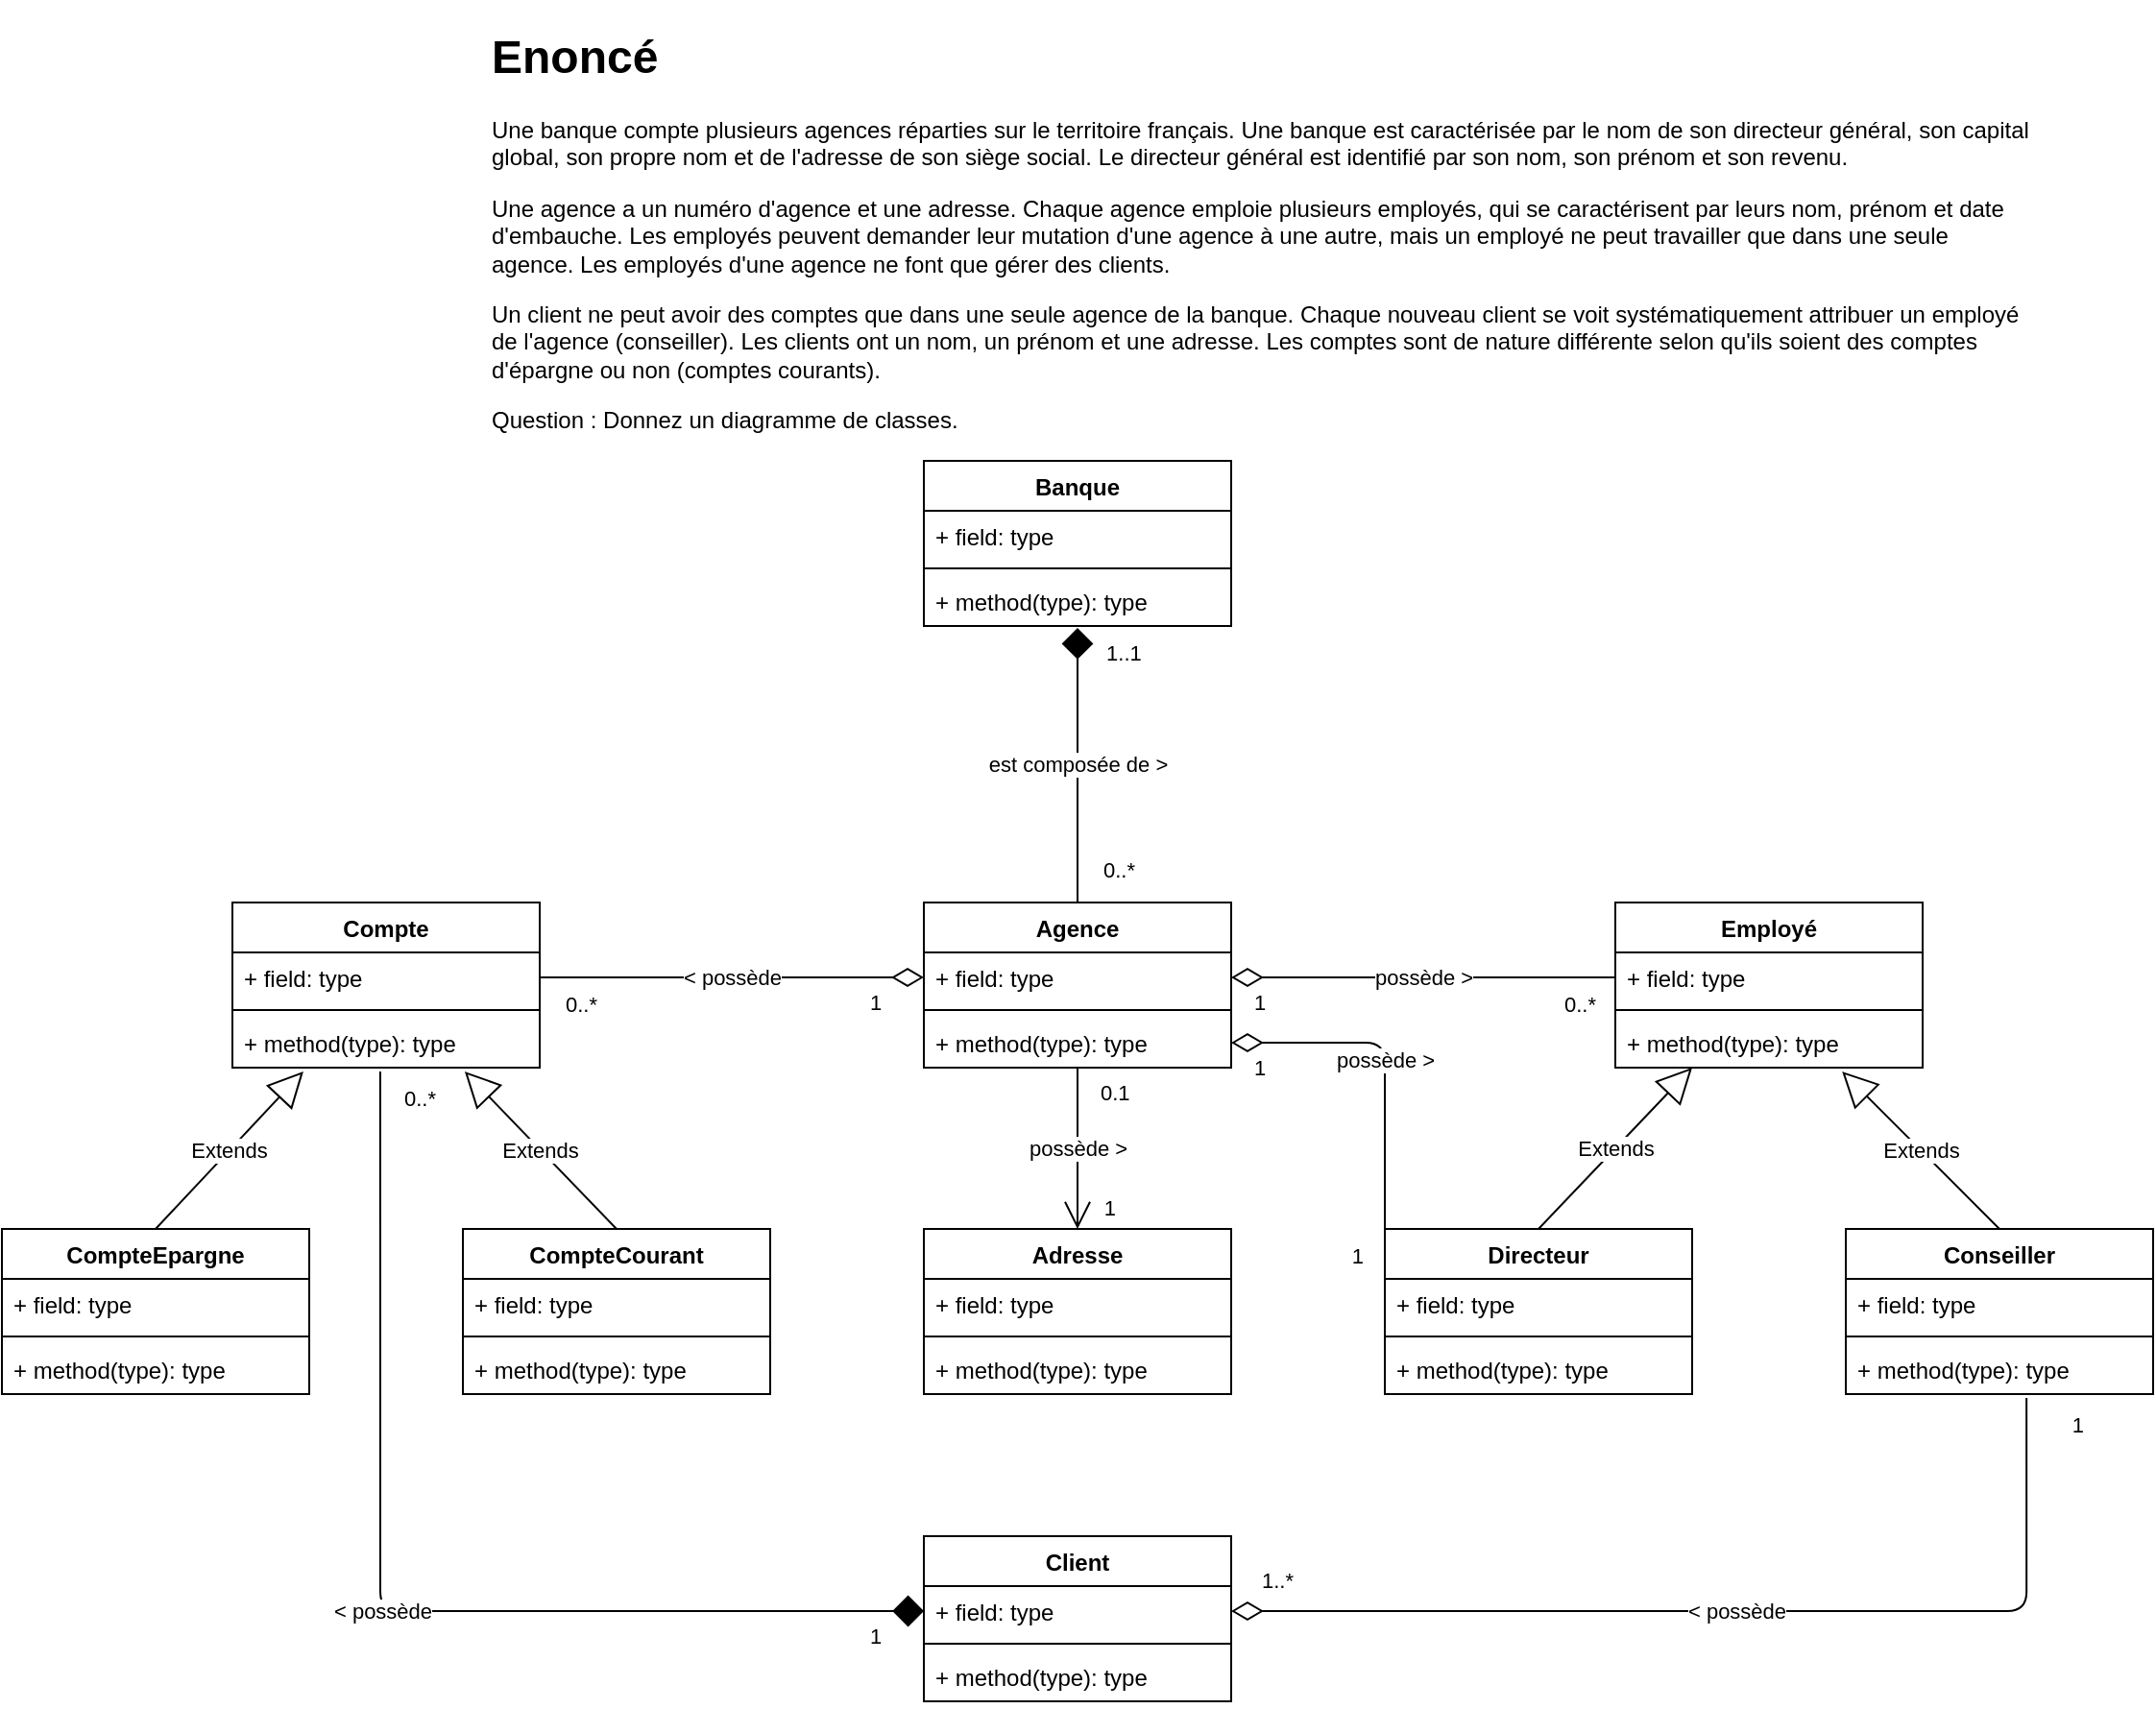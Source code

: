 <mxfile version="13.11.0" type="github">
  <diagram id="krC19Hut35NvwOSP1ype" name="Page-1">
    <mxGraphModel dx="1865" dy="575" grid="1" gridSize="10" guides="1" tooltips="1" connect="1" arrows="1" fold="1" page="1" pageScale="1" pageWidth="827" pageHeight="1169" math="0" shadow="0">
      <root>
        <mxCell id="0" />
        <mxCell id="1" parent="0" />
        <mxCell id="EGsElNwf6ltDPUh6iHsV-1" value="&lt;h1&gt;Enoncé&lt;/h1&gt;&lt;p&gt;Une banque compte plusieurs agences réparties sur le territoire français. Une banque est caractérisée par le nom de son directeur général, son capital global, son propre nom et de l&#39;adresse de son siège social. Le directeur général est identifié par son nom, son prénom et son revenu.&lt;/p&gt;&lt;p&gt;Une agence a un numéro d&#39;agence et une adresse. Chaque agence emploie plusieurs employés, qui se caractérisent par leurs nom, prénom et date d&#39;embauche. Les employés peuvent demander leur mutation d&#39;une agence à une autre, mais un employé ne peut travailler que dans une seule agence. Les employés d&#39;une agence ne font que gérer des clients.&lt;br&gt;&lt;/p&gt;&lt;p&gt;Un client ne peut avoir des comptes que dans une seule agence de la banque. Chaque nouveau client se voit systématiquement attribuer un employé de l&#39;agence (conseiller). Les clients ont un nom, un prénom et une adresse. Les comptes sont de nature différente selon qu&#39;ils soient des comptes d&#39;épargne ou non (comptes courants).&lt;/p&gt;&lt;p&gt;Question : Donnez un diagramme de classes.&lt;/p&gt;" style="text;html=1;strokeColor=none;fillColor=none;spacing=5;spacingTop=-20;whiteSpace=wrap;overflow=hidden;rounded=0;" vertex="1" parent="1">
          <mxGeometry x="10" y="10" width="810" height="220" as="geometry" />
        </mxCell>
        <mxCell id="EGsElNwf6ltDPUh6iHsV-2" value="Banque" style="swimlane;fontStyle=1;align=center;verticalAlign=top;childLayout=stackLayout;horizontal=1;startSize=26;horizontalStack=0;resizeParent=1;resizeParentMax=0;resizeLast=0;collapsible=1;marginBottom=0;" vertex="1" parent="1">
          <mxGeometry x="240" y="240" width="160" height="86" as="geometry" />
        </mxCell>
        <mxCell id="EGsElNwf6ltDPUh6iHsV-3" value="+ field: type" style="text;strokeColor=none;fillColor=none;align=left;verticalAlign=top;spacingLeft=4;spacingRight=4;overflow=hidden;rotatable=0;points=[[0,0.5],[1,0.5]];portConstraint=eastwest;" vertex="1" parent="EGsElNwf6ltDPUh6iHsV-2">
          <mxGeometry y="26" width="160" height="26" as="geometry" />
        </mxCell>
        <mxCell id="EGsElNwf6ltDPUh6iHsV-4" value="" style="line;strokeWidth=1;fillColor=none;align=left;verticalAlign=middle;spacingTop=-1;spacingLeft=3;spacingRight=3;rotatable=0;labelPosition=right;points=[];portConstraint=eastwest;" vertex="1" parent="EGsElNwf6ltDPUh6iHsV-2">
          <mxGeometry y="52" width="160" height="8" as="geometry" />
        </mxCell>
        <mxCell id="EGsElNwf6ltDPUh6iHsV-5" value="+ method(type): type" style="text;strokeColor=none;fillColor=none;align=left;verticalAlign=top;spacingLeft=4;spacingRight=4;overflow=hidden;rotatable=0;points=[[0,0.5],[1,0.5]];portConstraint=eastwest;" vertex="1" parent="EGsElNwf6ltDPUh6iHsV-2">
          <mxGeometry y="60" width="160" height="26" as="geometry" />
        </mxCell>
        <mxCell id="EGsElNwf6ltDPUh6iHsV-6" value="Agence" style="swimlane;fontStyle=1;align=center;verticalAlign=top;childLayout=stackLayout;horizontal=1;startSize=26;horizontalStack=0;resizeParent=1;resizeParentMax=0;resizeLast=0;collapsible=1;marginBottom=0;" vertex="1" parent="1">
          <mxGeometry x="240" y="470" width="160" height="86" as="geometry" />
        </mxCell>
        <mxCell id="EGsElNwf6ltDPUh6iHsV-7" value="+ field: type" style="text;strokeColor=none;fillColor=none;align=left;verticalAlign=top;spacingLeft=4;spacingRight=4;overflow=hidden;rotatable=0;points=[[0,0.5],[1,0.5]];portConstraint=eastwest;" vertex="1" parent="EGsElNwf6ltDPUh6iHsV-6">
          <mxGeometry y="26" width="160" height="26" as="geometry" />
        </mxCell>
        <mxCell id="EGsElNwf6ltDPUh6iHsV-8" value="" style="line;strokeWidth=1;fillColor=none;align=left;verticalAlign=middle;spacingTop=-1;spacingLeft=3;spacingRight=3;rotatable=0;labelPosition=right;points=[];portConstraint=eastwest;" vertex="1" parent="EGsElNwf6ltDPUh6iHsV-6">
          <mxGeometry y="52" width="160" height="8" as="geometry" />
        </mxCell>
        <mxCell id="EGsElNwf6ltDPUh6iHsV-9" value="+ method(type): type" style="text;strokeColor=none;fillColor=none;align=left;verticalAlign=top;spacingLeft=4;spacingRight=4;overflow=hidden;rotatable=0;points=[[0,0.5],[1,0.5]];portConstraint=eastwest;" vertex="1" parent="EGsElNwf6ltDPUh6iHsV-6">
          <mxGeometry y="60" width="160" height="26" as="geometry" />
        </mxCell>
        <mxCell id="EGsElNwf6ltDPUh6iHsV-10" value="Directeur" style="swimlane;fontStyle=1;align=center;verticalAlign=top;childLayout=stackLayout;horizontal=1;startSize=26;horizontalStack=0;resizeParent=1;resizeParentMax=0;resizeLast=0;collapsible=1;marginBottom=0;" vertex="1" parent="1">
          <mxGeometry x="480" y="640" width="160" height="86" as="geometry" />
        </mxCell>
        <mxCell id="EGsElNwf6ltDPUh6iHsV-11" value="+ field: type" style="text;strokeColor=none;fillColor=none;align=left;verticalAlign=top;spacingLeft=4;spacingRight=4;overflow=hidden;rotatable=0;points=[[0,0.5],[1,0.5]];portConstraint=eastwest;" vertex="1" parent="EGsElNwf6ltDPUh6iHsV-10">
          <mxGeometry y="26" width="160" height="26" as="geometry" />
        </mxCell>
        <mxCell id="EGsElNwf6ltDPUh6iHsV-12" value="" style="line;strokeWidth=1;fillColor=none;align=left;verticalAlign=middle;spacingTop=-1;spacingLeft=3;spacingRight=3;rotatable=0;labelPosition=right;points=[];portConstraint=eastwest;" vertex="1" parent="EGsElNwf6ltDPUh6iHsV-10">
          <mxGeometry y="52" width="160" height="8" as="geometry" />
        </mxCell>
        <mxCell id="EGsElNwf6ltDPUh6iHsV-13" value="+ method(type): type" style="text;strokeColor=none;fillColor=none;align=left;verticalAlign=top;spacingLeft=4;spacingRight=4;overflow=hidden;rotatable=0;points=[[0,0.5],[1,0.5]];portConstraint=eastwest;" vertex="1" parent="EGsElNwf6ltDPUh6iHsV-10">
          <mxGeometry y="60" width="160" height="26" as="geometry" />
        </mxCell>
        <mxCell id="EGsElNwf6ltDPUh6iHsV-14" value="Adresse" style="swimlane;fontStyle=1;align=center;verticalAlign=top;childLayout=stackLayout;horizontal=1;startSize=26;horizontalStack=0;resizeParent=1;resizeParentMax=0;resizeLast=0;collapsible=1;marginBottom=0;" vertex="1" parent="1">
          <mxGeometry x="240" y="640" width="160" height="86" as="geometry" />
        </mxCell>
        <mxCell id="EGsElNwf6ltDPUh6iHsV-15" value="+ field: type" style="text;strokeColor=none;fillColor=none;align=left;verticalAlign=top;spacingLeft=4;spacingRight=4;overflow=hidden;rotatable=0;points=[[0,0.5],[1,0.5]];portConstraint=eastwest;" vertex="1" parent="EGsElNwf6ltDPUh6iHsV-14">
          <mxGeometry y="26" width="160" height="26" as="geometry" />
        </mxCell>
        <mxCell id="EGsElNwf6ltDPUh6iHsV-16" value="" style="line;strokeWidth=1;fillColor=none;align=left;verticalAlign=middle;spacingTop=-1;spacingLeft=3;spacingRight=3;rotatable=0;labelPosition=right;points=[];portConstraint=eastwest;" vertex="1" parent="EGsElNwf6ltDPUh6iHsV-14">
          <mxGeometry y="52" width="160" height="8" as="geometry" />
        </mxCell>
        <mxCell id="EGsElNwf6ltDPUh6iHsV-17" value="+ method(type): type" style="text;strokeColor=none;fillColor=none;align=left;verticalAlign=top;spacingLeft=4;spacingRight=4;overflow=hidden;rotatable=0;points=[[0,0.5],[1,0.5]];portConstraint=eastwest;" vertex="1" parent="EGsElNwf6ltDPUh6iHsV-14">
          <mxGeometry y="60" width="160" height="26" as="geometry" />
        </mxCell>
        <mxCell id="EGsElNwf6ltDPUh6iHsV-18" value="Compte" style="swimlane;fontStyle=1;align=center;verticalAlign=top;childLayout=stackLayout;horizontal=1;startSize=26;horizontalStack=0;resizeParent=1;resizeParentMax=0;resizeLast=0;collapsible=1;marginBottom=0;" vertex="1" parent="1">
          <mxGeometry x="-120" y="470" width="160" height="86" as="geometry" />
        </mxCell>
        <mxCell id="EGsElNwf6ltDPUh6iHsV-19" value="+ field: type" style="text;strokeColor=none;fillColor=none;align=left;verticalAlign=top;spacingLeft=4;spacingRight=4;overflow=hidden;rotatable=0;points=[[0,0.5],[1,0.5]];portConstraint=eastwest;" vertex="1" parent="EGsElNwf6ltDPUh6iHsV-18">
          <mxGeometry y="26" width="160" height="26" as="geometry" />
        </mxCell>
        <mxCell id="EGsElNwf6ltDPUh6iHsV-20" value="" style="line;strokeWidth=1;fillColor=none;align=left;verticalAlign=middle;spacingTop=-1;spacingLeft=3;spacingRight=3;rotatable=0;labelPosition=right;points=[];portConstraint=eastwest;" vertex="1" parent="EGsElNwf6ltDPUh6iHsV-18">
          <mxGeometry y="52" width="160" height="8" as="geometry" />
        </mxCell>
        <mxCell id="EGsElNwf6ltDPUh6iHsV-21" value="+ method(type): type" style="text;strokeColor=none;fillColor=none;align=left;verticalAlign=top;spacingLeft=4;spacingRight=4;overflow=hidden;rotatable=0;points=[[0,0.5],[1,0.5]];portConstraint=eastwest;" vertex="1" parent="EGsElNwf6ltDPUh6iHsV-18">
          <mxGeometry y="60" width="160" height="26" as="geometry" />
        </mxCell>
        <mxCell id="EGsElNwf6ltDPUh6iHsV-22" value="CompteEpargne" style="swimlane;fontStyle=1;align=center;verticalAlign=top;childLayout=stackLayout;horizontal=1;startSize=26;horizontalStack=0;resizeParent=1;resizeParentMax=0;resizeLast=0;collapsible=1;marginBottom=0;" vertex="1" parent="1">
          <mxGeometry x="-240" y="640" width="160" height="86" as="geometry" />
        </mxCell>
        <mxCell id="EGsElNwf6ltDPUh6iHsV-23" value="+ field: type" style="text;strokeColor=none;fillColor=none;align=left;verticalAlign=top;spacingLeft=4;spacingRight=4;overflow=hidden;rotatable=0;points=[[0,0.5],[1,0.5]];portConstraint=eastwest;" vertex="1" parent="EGsElNwf6ltDPUh6iHsV-22">
          <mxGeometry y="26" width="160" height="26" as="geometry" />
        </mxCell>
        <mxCell id="EGsElNwf6ltDPUh6iHsV-24" value="" style="line;strokeWidth=1;fillColor=none;align=left;verticalAlign=middle;spacingTop=-1;spacingLeft=3;spacingRight=3;rotatable=0;labelPosition=right;points=[];portConstraint=eastwest;" vertex="1" parent="EGsElNwf6ltDPUh6iHsV-22">
          <mxGeometry y="52" width="160" height="8" as="geometry" />
        </mxCell>
        <mxCell id="EGsElNwf6ltDPUh6iHsV-25" value="+ method(type): type" style="text;strokeColor=none;fillColor=none;align=left;verticalAlign=top;spacingLeft=4;spacingRight=4;overflow=hidden;rotatable=0;points=[[0,0.5],[1,0.5]];portConstraint=eastwest;" vertex="1" parent="EGsElNwf6ltDPUh6iHsV-22">
          <mxGeometry y="60" width="160" height="26" as="geometry" />
        </mxCell>
        <mxCell id="EGsElNwf6ltDPUh6iHsV-26" value="CompteCourant" style="swimlane;fontStyle=1;align=center;verticalAlign=top;childLayout=stackLayout;horizontal=1;startSize=26;horizontalStack=0;resizeParent=1;resizeParentMax=0;resizeLast=0;collapsible=1;marginBottom=0;" vertex="1" parent="1">
          <mxGeometry y="640" width="160" height="86" as="geometry" />
        </mxCell>
        <mxCell id="EGsElNwf6ltDPUh6iHsV-27" value="+ field: type" style="text;strokeColor=none;fillColor=none;align=left;verticalAlign=top;spacingLeft=4;spacingRight=4;overflow=hidden;rotatable=0;points=[[0,0.5],[1,0.5]];portConstraint=eastwest;" vertex="1" parent="EGsElNwf6ltDPUh6iHsV-26">
          <mxGeometry y="26" width="160" height="26" as="geometry" />
        </mxCell>
        <mxCell id="EGsElNwf6ltDPUh6iHsV-28" value="" style="line;strokeWidth=1;fillColor=none;align=left;verticalAlign=middle;spacingTop=-1;spacingLeft=3;spacingRight=3;rotatable=0;labelPosition=right;points=[];portConstraint=eastwest;" vertex="1" parent="EGsElNwf6ltDPUh6iHsV-26">
          <mxGeometry y="52" width="160" height="8" as="geometry" />
        </mxCell>
        <mxCell id="EGsElNwf6ltDPUh6iHsV-29" value="+ method(type): type" style="text;strokeColor=none;fillColor=none;align=left;verticalAlign=top;spacingLeft=4;spacingRight=4;overflow=hidden;rotatable=0;points=[[0,0.5],[1,0.5]];portConstraint=eastwest;" vertex="1" parent="EGsElNwf6ltDPUh6iHsV-26">
          <mxGeometry y="60" width="160" height="26" as="geometry" />
        </mxCell>
        <mxCell id="EGsElNwf6ltDPUh6iHsV-30" value="Employé" style="swimlane;fontStyle=1;align=center;verticalAlign=top;childLayout=stackLayout;horizontal=1;startSize=26;horizontalStack=0;resizeParent=1;resizeParentMax=0;resizeLast=0;collapsible=1;marginBottom=0;" vertex="1" parent="1">
          <mxGeometry x="600" y="470" width="160" height="86" as="geometry" />
        </mxCell>
        <mxCell id="EGsElNwf6ltDPUh6iHsV-31" value="+ field: type" style="text;strokeColor=none;fillColor=none;align=left;verticalAlign=top;spacingLeft=4;spacingRight=4;overflow=hidden;rotatable=0;points=[[0,0.5],[1,0.5]];portConstraint=eastwest;" vertex="1" parent="EGsElNwf6ltDPUh6iHsV-30">
          <mxGeometry y="26" width="160" height="26" as="geometry" />
        </mxCell>
        <mxCell id="EGsElNwf6ltDPUh6iHsV-32" value="" style="line;strokeWidth=1;fillColor=none;align=left;verticalAlign=middle;spacingTop=-1;spacingLeft=3;spacingRight=3;rotatable=0;labelPosition=right;points=[];portConstraint=eastwest;" vertex="1" parent="EGsElNwf6ltDPUh6iHsV-30">
          <mxGeometry y="52" width="160" height="8" as="geometry" />
        </mxCell>
        <mxCell id="EGsElNwf6ltDPUh6iHsV-33" value="+ method(type): type" style="text;strokeColor=none;fillColor=none;align=left;verticalAlign=top;spacingLeft=4;spacingRight=4;overflow=hidden;rotatable=0;points=[[0,0.5],[1,0.5]];portConstraint=eastwest;" vertex="1" parent="EGsElNwf6ltDPUh6iHsV-30">
          <mxGeometry y="60" width="160" height="26" as="geometry" />
        </mxCell>
        <mxCell id="EGsElNwf6ltDPUh6iHsV-35" value="est composée de &amp;gt; " style="endArrow=none;html=1;endSize=12;startArrow=diamond;startSize=14;startFill=1;edgeStyle=orthogonalEdgeStyle;exitX=0.5;exitY=1.038;exitDx=0;exitDy=0;exitPerimeter=0;entryX=0.5;entryY=0;entryDx=0;entryDy=0;endFill=0;" edge="1" parent="1" source="EGsElNwf6ltDPUh6iHsV-5" target="EGsElNwf6ltDPUh6iHsV-6">
          <mxGeometry relative="1" as="geometry">
            <mxPoint x="380" y="370" as="sourcePoint" />
            <mxPoint x="540" y="370" as="targetPoint" />
          </mxGeometry>
        </mxCell>
        <mxCell id="EGsElNwf6ltDPUh6iHsV-36" value="&amp;nbsp;1..1" style="edgeLabel;resizable=0;html=1;align=left;verticalAlign=top;" connectable="0" vertex="1" parent="EGsElNwf6ltDPUh6iHsV-35">
          <mxGeometry x="-1" relative="1" as="geometry">
            <mxPoint x="10" as="offset" />
          </mxGeometry>
        </mxCell>
        <mxCell id="EGsElNwf6ltDPUh6iHsV-37" value="0..*" style="edgeLabel;resizable=0;html=1;align=right;verticalAlign=top;" connectable="0" vertex="1" parent="EGsElNwf6ltDPUh6iHsV-35">
          <mxGeometry x="1" relative="1" as="geometry">
            <mxPoint x="30" y="-29.99" as="offset" />
          </mxGeometry>
        </mxCell>
        <mxCell id="EGsElNwf6ltDPUh6iHsV-38" value="Extends" style="endArrow=block;endSize=16;endFill=0;html=1;exitX=0.5;exitY=0;exitDx=0;exitDy=0;entryX=0.231;entryY=1.077;entryDx=0;entryDy=0;entryPerimeter=0;" edge="1" parent="1" source="EGsElNwf6ltDPUh6iHsV-22" target="EGsElNwf6ltDPUh6iHsV-21">
          <mxGeometry width="160" relative="1" as="geometry">
            <mxPoint x="-380" y="520" as="sourcePoint" />
            <mxPoint x="-220" y="520" as="targetPoint" />
          </mxGeometry>
        </mxCell>
        <mxCell id="EGsElNwf6ltDPUh6iHsV-39" value="Extends" style="endArrow=block;endSize=16;endFill=0;html=1;exitX=0.5;exitY=0;exitDx=0;exitDy=0;entryX=0.756;entryY=1.077;entryDx=0;entryDy=0;entryPerimeter=0;" edge="1" parent="1" source="EGsElNwf6ltDPUh6iHsV-26" target="EGsElNwf6ltDPUh6iHsV-21">
          <mxGeometry width="160" relative="1" as="geometry">
            <mxPoint x="-160" y="640" as="sourcePoint" />
            <mxPoint x="-40" y="566.988" as="targetPoint" />
          </mxGeometry>
        </mxCell>
        <mxCell id="EGsElNwf6ltDPUh6iHsV-40" value="possède &amp;gt;" style="endArrow=open;html=1;endSize=12;startArrow=none;startSize=14;startFill=0;edgeStyle=orthogonalEdgeStyle;exitX=0.5;exitY=1;exitDx=0;exitDy=0;entryX=0.5;entryY=0;entryDx=0;entryDy=0;endFill=0;" edge="1" parent="1" source="EGsElNwf6ltDPUh6iHsV-6" target="EGsElNwf6ltDPUh6iHsV-14">
          <mxGeometry relative="1" as="geometry">
            <mxPoint x="500" y="600" as="sourcePoint" />
            <mxPoint x="660" y="600" as="targetPoint" />
          </mxGeometry>
        </mxCell>
        <mxCell id="EGsElNwf6ltDPUh6iHsV-41" value="0.1" style="edgeLabel;resizable=0;html=1;align=left;verticalAlign=top;" connectable="0" vertex="1" parent="EGsElNwf6ltDPUh6iHsV-40">
          <mxGeometry x="-1" relative="1" as="geometry">
            <mxPoint x="10" as="offset" />
          </mxGeometry>
        </mxCell>
        <mxCell id="EGsElNwf6ltDPUh6iHsV-42" value="1" style="edgeLabel;resizable=0;html=1;align=right;verticalAlign=top;" connectable="0" vertex="1" parent="EGsElNwf6ltDPUh6iHsV-40">
          <mxGeometry x="1" relative="1" as="geometry">
            <mxPoint x="20" y="-24" as="offset" />
          </mxGeometry>
        </mxCell>
        <mxCell id="EGsElNwf6ltDPUh6iHsV-43" value="possède &amp;gt;" style="endArrow=none;html=1;endSize=12;startArrow=diamondThin;startSize=14;startFill=0;edgeStyle=orthogonalEdgeStyle;exitX=1;exitY=0.5;exitDx=0;exitDy=0;entryX=0;entryY=0.5;entryDx=0;entryDy=0;endFill=0;" edge="1" parent="1" source="EGsElNwf6ltDPUh6iHsV-7" target="EGsElNwf6ltDPUh6iHsV-31">
          <mxGeometry relative="1" as="geometry">
            <mxPoint x="450" y="556" as="sourcePoint" />
            <mxPoint x="450" y="674" as="targetPoint" />
          </mxGeometry>
        </mxCell>
        <mxCell id="EGsElNwf6ltDPUh6iHsV-44" value="1" style="edgeLabel;resizable=0;html=1;align=left;verticalAlign=top;" connectable="0" vertex="1" parent="EGsElNwf6ltDPUh6iHsV-43">
          <mxGeometry x="-1" relative="1" as="geometry">
            <mxPoint x="10" as="offset" />
          </mxGeometry>
        </mxCell>
        <mxCell id="EGsElNwf6ltDPUh6iHsV-45" value="0..*" style="edgeLabel;resizable=0;html=1;align=right;verticalAlign=top;" connectable="0" vertex="1" parent="EGsElNwf6ltDPUh6iHsV-43">
          <mxGeometry x="1" relative="1" as="geometry">
            <mxPoint x="-10" y="1" as="offset" />
          </mxGeometry>
        </mxCell>
        <mxCell id="EGsElNwf6ltDPUh6iHsV-47" value="Conseiller" style="swimlane;fontStyle=1;align=center;verticalAlign=top;childLayout=stackLayout;horizontal=1;startSize=26;horizontalStack=0;resizeParent=1;resizeParentMax=0;resizeLast=0;collapsible=1;marginBottom=0;" vertex="1" parent="1">
          <mxGeometry x="720" y="640" width="160" height="86" as="geometry" />
        </mxCell>
        <mxCell id="EGsElNwf6ltDPUh6iHsV-48" value="+ field: type" style="text;strokeColor=none;fillColor=none;align=left;verticalAlign=top;spacingLeft=4;spacingRight=4;overflow=hidden;rotatable=0;points=[[0,0.5],[1,0.5]];portConstraint=eastwest;" vertex="1" parent="EGsElNwf6ltDPUh6iHsV-47">
          <mxGeometry y="26" width="160" height="26" as="geometry" />
        </mxCell>
        <mxCell id="EGsElNwf6ltDPUh6iHsV-49" value="" style="line;strokeWidth=1;fillColor=none;align=left;verticalAlign=middle;spacingTop=-1;spacingLeft=3;spacingRight=3;rotatable=0;labelPosition=right;points=[];portConstraint=eastwest;" vertex="1" parent="EGsElNwf6ltDPUh6iHsV-47">
          <mxGeometry y="52" width="160" height="8" as="geometry" />
        </mxCell>
        <mxCell id="EGsElNwf6ltDPUh6iHsV-50" value="+ method(type): type" style="text;strokeColor=none;fillColor=none;align=left;verticalAlign=top;spacingLeft=4;spacingRight=4;overflow=hidden;rotatable=0;points=[[0,0.5],[1,0.5]];portConstraint=eastwest;" vertex="1" parent="EGsElNwf6ltDPUh6iHsV-47">
          <mxGeometry y="60" width="160" height="26" as="geometry" />
        </mxCell>
        <mxCell id="EGsElNwf6ltDPUh6iHsV-51" value="Extends" style="endArrow=block;endSize=16;endFill=0;html=1;exitX=0.5;exitY=0;exitDx=0;exitDy=0;entryX=0.25;entryY=1;entryDx=0;entryDy=0;" edge="1" parent="1" source="EGsElNwf6ltDPUh6iHsV-10" target="EGsElNwf6ltDPUh6iHsV-30">
          <mxGeometry width="160" relative="1" as="geometry">
            <mxPoint x="555" y="629.01" as="sourcePoint" />
            <mxPoint x="675" y="555.998" as="targetPoint" />
          </mxGeometry>
        </mxCell>
        <mxCell id="EGsElNwf6ltDPUh6iHsV-52" value="Extends" style="endArrow=block;endSize=16;endFill=0;html=1;exitX=0.5;exitY=0;exitDx=0;exitDy=0;entryX=0.738;entryY=1.077;entryDx=0;entryDy=0;entryPerimeter=0;" edge="1" parent="1" source="EGsElNwf6ltDPUh6iHsV-47" target="EGsElNwf6ltDPUh6iHsV-33">
          <mxGeometry width="160" relative="1" as="geometry">
            <mxPoint x="720" y="627" as="sourcePoint" />
            <mxPoint x="678" y="558" as="targetPoint" />
          </mxGeometry>
        </mxCell>
        <mxCell id="EGsElNwf6ltDPUh6iHsV-53" value="&amp;lt; possède" style="endArrow=none;html=1;endSize=12;startArrow=diamondThin;startSize=14;startFill=0;edgeStyle=orthogonalEdgeStyle;exitX=0;exitY=0.5;exitDx=0;exitDy=0;entryX=1;entryY=0.5;entryDx=0;entryDy=0;endFill=0;" edge="1" parent="1" source="EGsElNwf6ltDPUh6iHsV-7" target="EGsElNwf6ltDPUh6iHsV-19">
          <mxGeometry relative="1" as="geometry">
            <mxPoint x="10" y="430" as="sourcePoint" />
            <mxPoint x="210" y="430" as="targetPoint" />
          </mxGeometry>
        </mxCell>
        <mxCell id="EGsElNwf6ltDPUh6iHsV-54" value="1" style="edgeLabel;resizable=0;html=1;align=left;verticalAlign=top;" connectable="0" vertex="1" parent="EGsElNwf6ltDPUh6iHsV-53">
          <mxGeometry x="-1" relative="1" as="geometry">
            <mxPoint x="-30" as="offset" />
          </mxGeometry>
        </mxCell>
        <mxCell id="EGsElNwf6ltDPUh6iHsV-55" value="0..*" style="edgeLabel;resizable=0;html=1;align=right;verticalAlign=top;" connectable="0" vertex="1" parent="EGsElNwf6ltDPUh6iHsV-53">
          <mxGeometry x="1" relative="1" as="geometry">
            <mxPoint x="30" y="1" as="offset" />
          </mxGeometry>
        </mxCell>
        <mxCell id="EGsElNwf6ltDPUh6iHsV-56" value="possède &amp;gt;" style="endArrow=none;html=1;endSize=12;startArrow=diamondThin;startSize=14;startFill=0;edgeStyle=orthogonalEdgeStyle;exitX=1;exitY=0.5;exitDx=0;exitDy=0;entryX=0;entryY=0;entryDx=0;entryDy=0;endFill=0;" edge="1" parent="1" source="EGsElNwf6ltDPUh6iHsV-9" target="EGsElNwf6ltDPUh6iHsV-10">
          <mxGeometry relative="1" as="geometry">
            <mxPoint x="400" y="584" as="sourcePoint" />
            <mxPoint x="600" y="584" as="targetPoint" />
          </mxGeometry>
        </mxCell>
        <mxCell id="EGsElNwf6ltDPUh6iHsV-57" value="1" style="edgeLabel;resizable=0;html=1;align=left;verticalAlign=top;" connectable="0" vertex="1" parent="EGsElNwf6ltDPUh6iHsV-56">
          <mxGeometry x="-1" relative="1" as="geometry">
            <mxPoint x="10" as="offset" />
          </mxGeometry>
        </mxCell>
        <mxCell id="EGsElNwf6ltDPUh6iHsV-58" value="1" style="edgeLabel;resizable=0;html=1;align=right;verticalAlign=top;" connectable="0" vertex="1" parent="EGsElNwf6ltDPUh6iHsV-56">
          <mxGeometry x="1" relative="1" as="geometry">
            <mxPoint x="-10" y="1" as="offset" />
          </mxGeometry>
        </mxCell>
        <mxCell id="EGsElNwf6ltDPUh6iHsV-59" value="Client" style="swimlane;fontStyle=1;align=center;verticalAlign=top;childLayout=stackLayout;horizontal=1;startSize=26;horizontalStack=0;resizeParent=1;resizeParentMax=0;resizeLast=0;collapsible=1;marginBottom=0;" vertex="1" parent="1">
          <mxGeometry x="240" y="800" width="160" height="86" as="geometry" />
        </mxCell>
        <mxCell id="EGsElNwf6ltDPUh6iHsV-60" value="+ field: type" style="text;strokeColor=none;fillColor=none;align=left;verticalAlign=top;spacingLeft=4;spacingRight=4;overflow=hidden;rotatable=0;points=[[0,0.5],[1,0.5]];portConstraint=eastwest;" vertex="1" parent="EGsElNwf6ltDPUh6iHsV-59">
          <mxGeometry y="26" width="160" height="26" as="geometry" />
        </mxCell>
        <mxCell id="EGsElNwf6ltDPUh6iHsV-61" value="" style="line;strokeWidth=1;fillColor=none;align=left;verticalAlign=middle;spacingTop=-1;spacingLeft=3;spacingRight=3;rotatable=0;labelPosition=right;points=[];portConstraint=eastwest;" vertex="1" parent="EGsElNwf6ltDPUh6iHsV-59">
          <mxGeometry y="52" width="160" height="8" as="geometry" />
        </mxCell>
        <mxCell id="EGsElNwf6ltDPUh6iHsV-62" value="+ method(type): type" style="text;strokeColor=none;fillColor=none;align=left;verticalAlign=top;spacingLeft=4;spacingRight=4;overflow=hidden;rotatable=0;points=[[0,0.5],[1,0.5]];portConstraint=eastwest;" vertex="1" parent="EGsElNwf6ltDPUh6iHsV-59">
          <mxGeometry y="60" width="160" height="26" as="geometry" />
        </mxCell>
        <mxCell id="EGsElNwf6ltDPUh6iHsV-63" value="&amp;lt; possède" style="endArrow=none;html=1;endSize=12;startArrow=diamond;startSize=14;startFill=1;edgeStyle=orthogonalEdgeStyle;exitX=0;exitY=0.5;exitDx=0;exitDy=0;entryX=0.481;entryY=1.077;entryDx=0;entryDy=0;endFill=0;entryPerimeter=0;" edge="1" parent="1" source="EGsElNwf6ltDPUh6iHsV-60" target="EGsElNwf6ltDPUh6iHsV-21">
          <mxGeometry relative="1" as="geometry">
            <mxPoint x="160" y="842.5" as="sourcePoint" />
            <mxPoint x="-40" y="842.5" as="targetPoint" />
            <Array as="points">
              <mxPoint x="-43" y="839" />
            </Array>
          </mxGeometry>
        </mxCell>
        <mxCell id="EGsElNwf6ltDPUh6iHsV-64" value="1" style="edgeLabel;resizable=0;html=1;align=left;verticalAlign=top;" connectable="0" vertex="1" parent="EGsElNwf6ltDPUh6iHsV-63">
          <mxGeometry x="-1" relative="1" as="geometry">
            <mxPoint x="-30" as="offset" />
          </mxGeometry>
        </mxCell>
        <mxCell id="EGsElNwf6ltDPUh6iHsV-65" value="0..*" style="edgeLabel;resizable=0;html=1;align=right;verticalAlign=top;" connectable="0" vertex="1" parent="EGsElNwf6ltDPUh6iHsV-63">
          <mxGeometry x="1" relative="1" as="geometry">
            <mxPoint x="30" y="1" as="offset" />
          </mxGeometry>
        </mxCell>
        <mxCell id="EGsElNwf6ltDPUh6iHsV-66" value="&amp;lt; possède" style="endArrow=none;html=1;endSize=12;startArrow=diamondThin;startSize=14;startFill=0;edgeStyle=orthogonalEdgeStyle;entryX=0.588;entryY=1.077;entryDx=0;entryDy=0;endFill=0;entryPerimeter=0;exitX=1;exitY=0.5;exitDx=0;exitDy=0;" edge="1" parent="1" source="EGsElNwf6ltDPUh6iHsV-60" target="EGsElNwf6ltDPUh6iHsV-50">
          <mxGeometry relative="1" as="geometry">
            <mxPoint x="520" y="840" as="sourcePoint" />
            <mxPoint x="760" y="726.002" as="targetPoint" />
            <Array as="points">
              <mxPoint x="814" y="839" />
            </Array>
          </mxGeometry>
        </mxCell>
        <mxCell id="EGsElNwf6ltDPUh6iHsV-67" value="1..*" style="edgeLabel;resizable=0;html=1;align=left;verticalAlign=top;" connectable="0" vertex="1" parent="EGsElNwf6ltDPUh6iHsV-66">
          <mxGeometry x="-1" relative="1" as="geometry">
            <mxPoint x="14" y="-29" as="offset" />
          </mxGeometry>
        </mxCell>
        <mxCell id="EGsElNwf6ltDPUh6iHsV-68" value="1" style="edgeLabel;resizable=0;html=1;align=right;verticalAlign=top;" connectable="0" vertex="1" parent="EGsElNwf6ltDPUh6iHsV-66">
          <mxGeometry x="1" relative="1" as="geometry">
            <mxPoint x="30" y="1" as="offset" />
          </mxGeometry>
        </mxCell>
      </root>
    </mxGraphModel>
  </diagram>
</mxfile>
